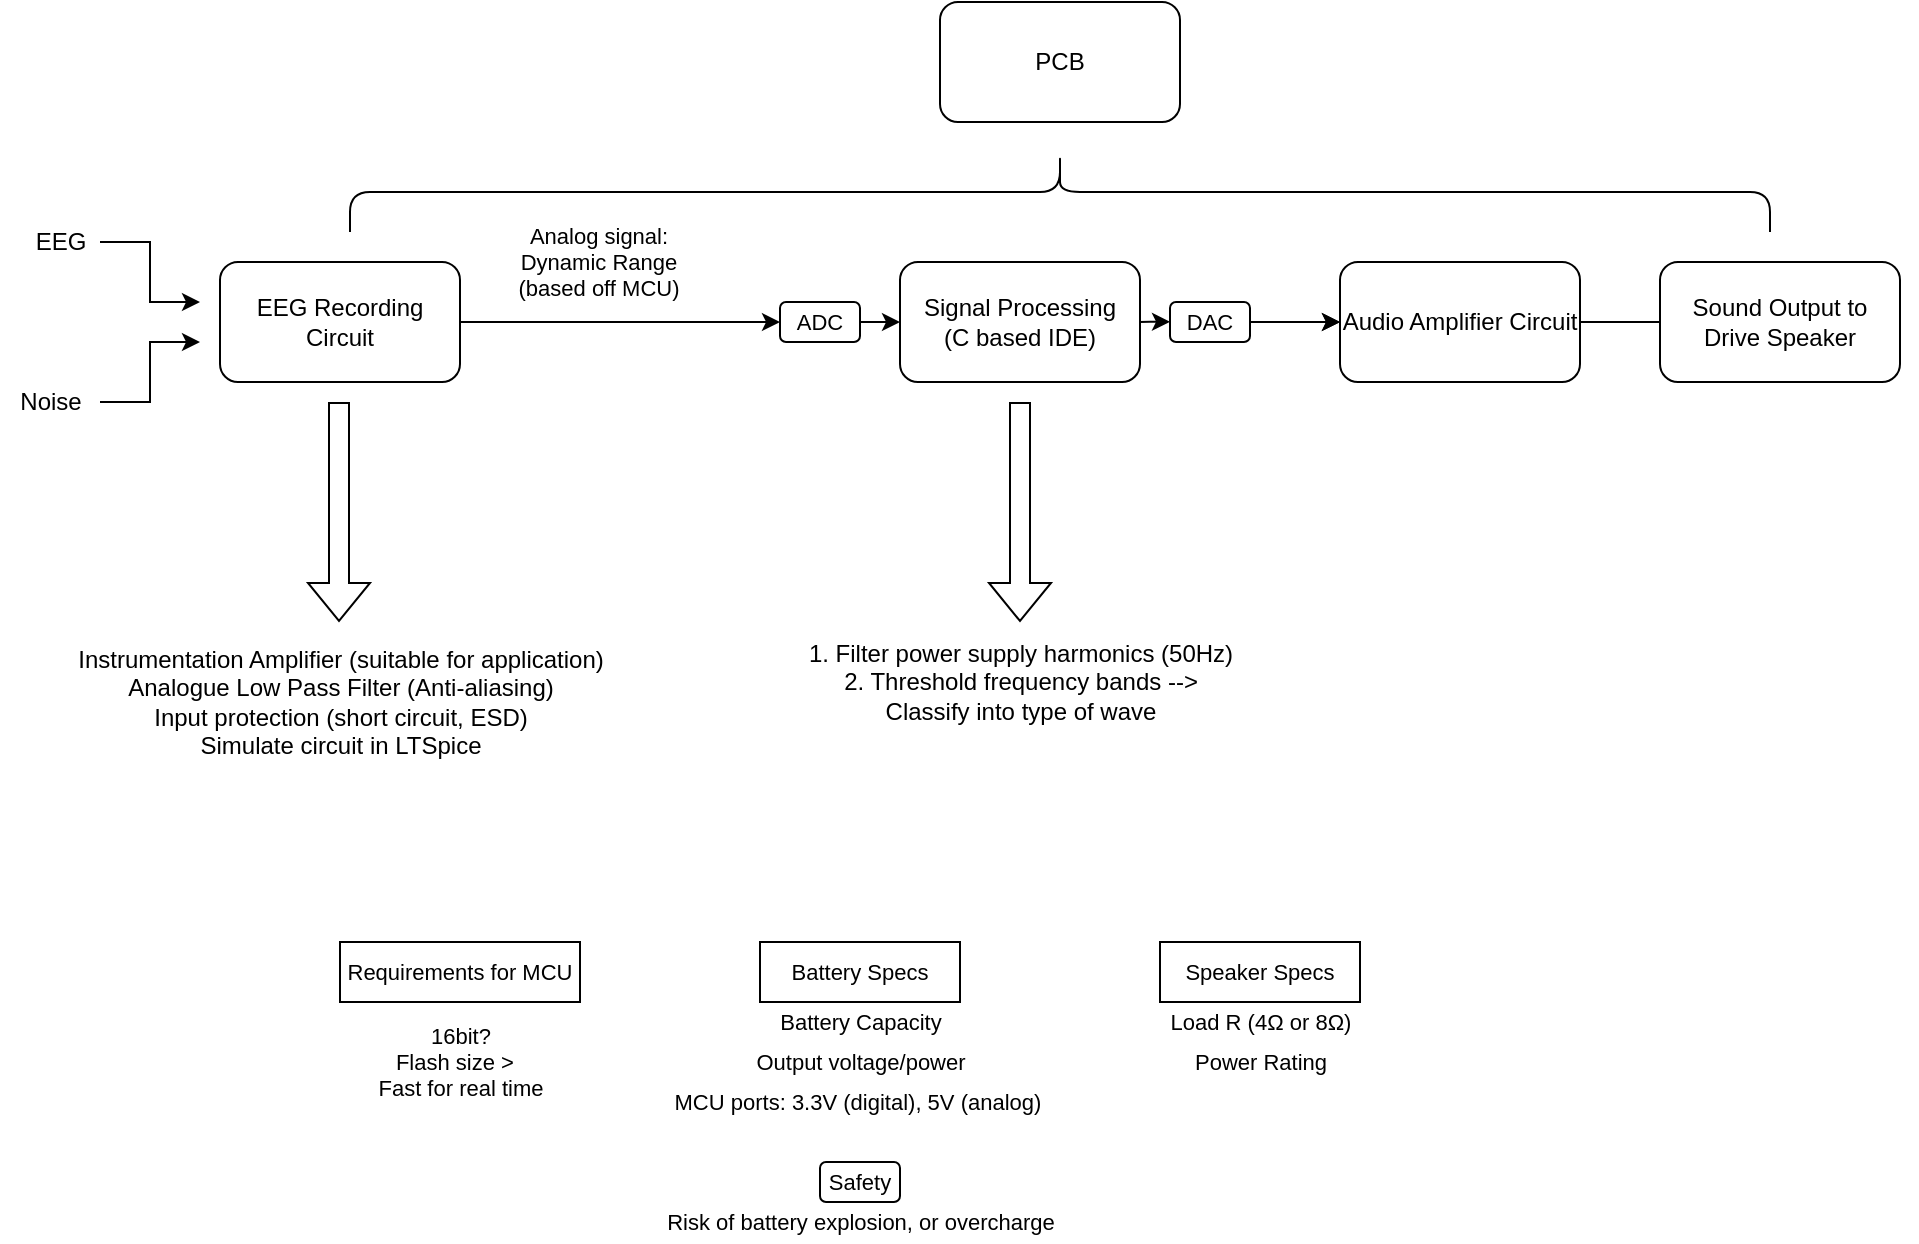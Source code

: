 <mxfile version="15.7.0" type="device"><diagram id="bNwe1mcuBRAEbXXnjQCY" name="Page-1"><mxGraphModel dx="1422" dy="798" grid="1" gridSize="10" guides="1" tooltips="1" connect="1" arrows="1" fold="1" page="1" pageScale="1" pageWidth="1100" pageHeight="850" math="0" shadow="0"><root><mxCell id="0"/><mxCell id="1" parent="0"/><mxCell id="hb2E8hp52HSfgaLtDPLQ-2" value="EEG Recording Circuit" style="rounded=1;whiteSpace=wrap;html=1;" vertex="1" parent="1"><mxGeometry x="120" y="180" width="120" height="60" as="geometry"/></mxCell><mxCell id="hb2E8hp52HSfgaLtDPLQ-3" value="Signal Processing &lt;br&gt;(C based IDE)" style="rounded=1;whiteSpace=wrap;html=1;" vertex="1" parent="1"><mxGeometry x="460" y="180" width="120" height="60" as="geometry"/></mxCell><mxCell id="hb2E8hp52HSfgaLtDPLQ-5" value="" style="endArrow=classic;html=1;rounded=0;exitX=1;exitY=0.5;exitDx=0;exitDy=0;entryX=0;entryY=0.5;entryDx=0;entryDy=0;" edge="1" parent="1" source="hb2E8hp52HSfgaLtDPLQ-2" target="hb2E8hp52HSfgaLtDPLQ-28"><mxGeometry width="50" height="50" relative="1" as="geometry"><mxPoint x="270" y="250" as="sourcePoint"/><mxPoint x="400" y="210" as="targetPoint"/></mxGeometry></mxCell><mxCell id="hb2E8hp52HSfgaLtDPLQ-10" value="Analog signal: &lt;br&gt;Dynamic Range &lt;br&gt;(based off MCU)" style="edgeLabel;html=1;align=center;verticalAlign=middle;resizable=0;points=[];" vertex="1" connectable="0" parent="hb2E8hp52HSfgaLtDPLQ-5"><mxGeometry x="-0.3" y="6" relative="1" as="geometry"><mxPoint x="13" y="-24" as="offset"/></mxGeometry></mxCell><mxCell id="hb2E8hp52HSfgaLtDPLQ-6" value="" style="edgeStyle=elbowEdgeStyle;elbow=horizontal;endArrow=classic;html=1;rounded=0;" edge="1" parent="1"><mxGeometry width="50" height="50" relative="1" as="geometry"><mxPoint x="60" y="250" as="sourcePoint"/><mxPoint x="110" y="220" as="targetPoint"/></mxGeometry></mxCell><mxCell id="hb2E8hp52HSfgaLtDPLQ-7" value="" style="edgeStyle=elbowEdgeStyle;elbow=horizontal;endArrow=classic;html=1;rounded=0;" edge="1" parent="1"><mxGeometry width="50" height="50" relative="1" as="geometry"><mxPoint x="60" y="170" as="sourcePoint"/><mxPoint x="110" y="200" as="targetPoint"/></mxGeometry></mxCell><mxCell id="hb2E8hp52HSfgaLtDPLQ-8" value="EEG" style="text;html=1;align=center;verticalAlign=middle;resizable=0;points=[];autosize=1;strokeColor=none;fillColor=none;" vertex="1" parent="1"><mxGeometry x="20" y="160" width="40" height="20" as="geometry"/></mxCell><mxCell id="hb2E8hp52HSfgaLtDPLQ-9" value="Noise" style="text;html=1;align=center;verticalAlign=middle;resizable=0;points=[];autosize=1;strokeColor=none;fillColor=none;" vertex="1" parent="1"><mxGeometry x="10" y="240" width="50" height="20" as="geometry"/></mxCell><mxCell id="hb2E8hp52HSfgaLtDPLQ-11" value="Audio Amplifier Circuit" style="rounded=1;whiteSpace=wrap;html=1;" vertex="1" parent="1"><mxGeometry x="680" y="180" width="120" height="60" as="geometry"/></mxCell><mxCell id="hb2E8hp52HSfgaLtDPLQ-14" value="" style="endArrow=classic;html=1;rounded=0;entryX=0;entryY=0.5;entryDx=0;entryDy=0;" edge="1" parent="1" target="hb2E8hp52HSfgaLtDPLQ-11"><mxGeometry width="50" height="50" relative="1" as="geometry"><mxPoint x="660" y="210" as="sourcePoint"/><mxPoint x="660" y="160" as="targetPoint"/></mxGeometry></mxCell><mxCell id="hb2E8hp52HSfgaLtDPLQ-18" value="" style="endArrow=classic;html=1;rounded=0;exitX=1;exitY=0.5;exitDx=0;exitDy=0;entryX=0;entryY=0.5;entryDx=0;entryDy=0;startArrow=none;" edge="1" parent="1" source="hb2E8hp52HSfgaLtDPLQ-19"><mxGeometry width="50" height="50" relative="1" as="geometry"><mxPoint x="790" y="209.41" as="sourcePoint"/><mxPoint x="920" y="209.41" as="targetPoint"/></mxGeometry></mxCell><mxCell id="hb2E8hp52HSfgaLtDPLQ-19" value="Sound Output to Drive Speaker" style="rounded=1;whiteSpace=wrap;html=1;" vertex="1" parent="1"><mxGeometry x="840" y="180" width="120" height="60" as="geometry"/></mxCell><mxCell id="hb2E8hp52HSfgaLtDPLQ-20" value="" style="endArrow=none;html=1;rounded=0;exitX=1;exitY=0.5;exitDx=0;exitDy=0;entryX=0;entryY=0.5;entryDx=0;entryDy=0;" edge="1" parent="1" source="hb2E8hp52HSfgaLtDPLQ-11" target="hb2E8hp52HSfgaLtDPLQ-19"><mxGeometry width="50" height="50" relative="1" as="geometry"><mxPoint x="750.0" y="210" as="sourcePoint"/><mxPoint x="920.0" y="209.41" as="targetPoint"/></mxGeometry></mxCell><mxCell id="hb2E8hp52HSfgaLtDPLQ-21" value="" style="shape=flexArrow;endArrow=classic;html=1;rounded=0;" edge="1" parent="1"><mxGeometry width="50" height="50" relative="1" as="geometry"><mxPoint x="179.5" y="250" as="sourcePoint"/><mxPoint x="179.5" y="360" as="targetPoint"/></mxGeometry></mxCell><mxCell id="hb2E8hp52HSfgaLtDPLQ-22" value="Instrumentation Amplifier (suitable for application)&lt;br&gt;Analogue Low Pass Filter (Anti-aliasing)&lt;br&gt;Input protection (short circuit, ESD)&lt;br&gt;Simulate circuit in LTSpice" style="text;html=1;align=center;verticalAlign=middle;resizable=0;points=[];autosize=1;strokeColor=none;fillColor=none;" vertex="1" parent="1"><mxGeometry x="40" y="370" width="280" height="60" as="geometry"/></mxCell><mxCell id="hb2E8hp52HSfgaLtDPLQ-23" value="" style="shape=curlyBracket;whiteSpace=wrap;html=1;rounded=1;flipH=1;rotation=-90;size=0.5;" vertex="1" parent="1"><mxGeometry x="520" y="-210" width="40" height="710" as="geometry"/></mxCell><mxCell id="hb2E8hp52HSfgaLtDPLQ-24" value="PCB" style="rounded=1;whiteSpace=wrap;html=1;" vertex="1" parent="1"><mxGeometry x="480" y="50" width="120" height="60" as="geometry"/></mxCell><mxCell id="hb2E8hp52HSfgaLtDPLQ-25" value="" style="shape=flexArrow;endArrow=classic;html=1;rounded=0;" edge="1" parent="1"><mxGeometry width="50" height="50" relative="1" as="geometry"><mxPoint x="520" y="250" as="sourcePoint"/><mxPoint x="520" y="360" as="targetPoint"/></mxGeometry></mxCell><mxCell id="hb2E8hp52HSfgaLtDPLQ-26" value="1. Filter power supply harmonics (50Hz)&lt;br&gt;2. Threshold frequency bands --&amp;gt; &lt;br&gt;Classify into type of wave" style="text;html=1;align=center;verticalAlign=middle;resizable=0;points=[];autosize=1;strokeColor=none;fillColor=none;" vertex="1" parent="1"><mxGeometry x="405" y="365" width="230" height="50" as="geometry"/></mxCell><mxCell id="hb2E8hp52HSfgaLtDPLQ-28" value="&lt;span style=&quot;font-size: 11px&quot;&gt;ADC&lt;br&gt;&lt;/span&gt;" style="rounded=1;whiteSpace=wrap;html=1;fontSize=1;" vertex="1" parent="1"><mxGeometry x="400" y="200" width="40" height="20" as="geometry"/></mxCell><mxCell id="hb2E8hp52HSfgaLtDPLQ-29" value="" style="endArrow=classic;html=1;rounded=0;fontSize=11;entryX=0;entryY=0.5;entryDx=0;entryDy=0;exitX=1;exitY=0.5;exitDx=0;exitDy=0;" edge="1" parent="1" source="hb2E8hp52HSfgaLtDPLQ-28" target="hb2E8hp52HSfgaLtDPLQ-3"><mxGeometry width="50" height="50" relative="1" as="geometry"><mxPoint x="380" y="270" as="sourcePoint"/><mxPoint x="430" y="220" as="targetPoint"/></mxGeometry></mxCell><mxCell id="hb2E8hp52HSfgaLtDPLQ-33" value="" style="edgeStyle=orthogonalEdgeStyle;rounded=0;orthogonalLoop=1;jettySize=auto;html=1;fontSize=11;" edge="1" parent="1" source="hb2E8hp52HSfgaLtDPLQ-31" target="hb2E8hp52HSfgaLtDPLQ-11"><mxGeometry relative="1" as="geometry"/></mxCell><mxCell id="hb2E8hp52HSfgaLtDPLQ-31" value="&lt;span style=&quot;font-size: 11px&quot;&gt;DAC&lt;br&gt;&lt;/span&gt;" style="rounded=1;whiteSpace=wrap;html=1;fontSize=1;" vertex="1" parent="1"><mxGeometry x="595" y="200" width="40" height="20" as="geometry"/></mxCell><mxCell id="hb2E8hp52HSfgaLtDPLQ-34" value="" style="endArrow=classic;html=1;rounded=0;fontSize=11;entryX=0;entryY=0.5;entryDx=0;entryDy=0;exitX=1;exitY=0.5;exitDx=0;exitDy=0;" edge="1" parent="1" source="hb2E8hp52HSfgaLtDPLQ-3"><mxGeometry width="50" height="50" relative="1" as="geometry"><mxPoint x="575.0" y="209.88" as="sourcePoint"/><mxPoint x="595.0" y="209.88" as="targetPoint"/><Array as="points"><mxPoint x="585" y="209.88"/></Array></mxGeometry></mxCell><mxCell id="hb2E8hp52HSfgaLtDPLQ-35" value="Requirements for MCU" style="rounded=0;whiteSpace=wrap;html=1;fontSize=11;" vertex="1" parent="1"><mxGeometry x="180" y="520" width="120" height="30" as="geometry"/></mxCell><mxCell id="hb2E8hp52HSfgaLtDPLQ-36" value="16bit?&lt;br&gt;Flash size &amp;gt;&amp;nbsp;&amp;nbsp;&lt;br&gt;Fast for real time" style="text;html=1;align=center;verticalAlign=middle;resizable=0;points=[];autosize=1;strokeColor=none;fillColor=none;fontSize=11;" vertex="1" parent="1"><mxGeometry x="190" y="560" width="100" height="40" as="geometry"/></mxCell><mxCell id="hb2E8hp52HSfgaLtDPLQ-37" value="Battery Specs" style="whiteSpace=wrap;html=1;fontSize=11;" vertex="1" parent="1"><mxGeometry x="390" y="520" width="100" height="30" as="geometry"/></mxCell><mxCell id="hb2E8hp52HSfgaLtDPLQ-38" value="Battery Capacity" style="text;html=1;align=center;verticalAlign=middle;resizable=0;points=[];autosize=1;strokeColor=none;fillColor=none;fontSize=11;" vertex="1" parent="1"><mxGeometry x="390" y="550" width="100" height="20" as="geometry"/></mxCell><mxCell id="hb2E8hp52HSfgaLtDPLQ-39" value="Output voltage/power" style="text;html=1;align=center;verticalAlign=middle;resizable=0;points=[];autosize=1;strokeColor=none;fillColor=none;fontSize=11;" vertex="1" parent="1"><mxGeometry x="380" y="570" width="120" height="20" as="geometry"/></mxCell><mxCell id="hb2E8hp52HSfgaLtDPLQ-40" value="MCU ports: 3.3V (digital), 5V (analog)&amp;nbsp;" style="text;html=1;align=center;verticalAlign=middle;resizable=0;points=[];autosize=1;strokeColor=none;fillColor=none;fontSize=11;" vertex="1" parent="1"><mxGeometry x="340" y="590" width="200" height="20" as="geometry"/></mxCell><mxCell id="hb2E8hp52HSfgaLtDPLQ-41" value="Speaker Specs" style="whiteSpace=wrap;html=1;fontSize=11;" vertex="1" parent="1"><mxGeometry x="590" y="520" width="100" height="30" as="geometry"/></mxCell><mxCell id="hb2E8hp52HSfgaLtDPLQ-42" value="Load R (4Ω or 8Ω)" style="text;html=1;align=center;verticalAlign=middle;resizable=0;points=[];autosize=1;strokeColor=none;fillColor=none;fontSize=11;" vertex="1" parent="1"><mxGeometry x="585" y="550" width="110" height="20" as="geometry"/></mxCell><mxCell id="hb2E8hp52HSfgaLtDPLQ-43" value="Power Rating" style="text;html=1;align=center;verticalAlign=middle;resizable=0;points=[];autosize=1;strokeColor=none;fillColor=none;fontSize=11;" vertex="1" parent="1"><mxGeometry x="600" y="570" width="80" height="20" as="geometry"/></mxCell><mxCell id="hb2E8hp52HSfgaLtDPLQ-44" value="Risk of battery explosion, or overcharge" style="text;html=1;align=center;verticalAlign=middle;resizable=0;points=[];autosize=1;strokeColor=none;fillColor=none;fontSize=11;" vertex="1" parent="1"><mxGeometry x="335" y="650" width="210" height="20" as="geometry"/></mxCell><mxCell id="hb2E8hp52HSfgaLtDPLQ-45" value="Safety" style="rounded=1;whiteSpace=wrap;html=1;fontSize=11;" vertex="1" parent="1"><mxGeometry x="420" y="630" width="40" height="20" as="geometry"/></mxCell></root></mxGraphModel></diagram></mxfile>